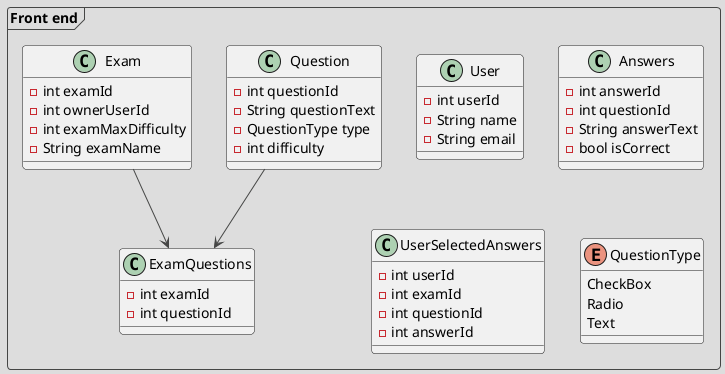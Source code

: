 @startuml ADOPSE_uml
!theme toy
frame "Front end" {
  class User {
    -int userId
    -String name
    -String email
  }
  class Question {
    -int questionId
    -String questionText
    -QuestionType type
    -int difficulty
  }
  class Exam {
    -int examId
    -int ownerUserId
    -int examMaxDifficulty
    -String examName
  }
  class ExamQuestions {
    -int examId
    -int questionId
  }
  class Answers {
    -int answerId
    -int questionId
    -String answerText
    -bool isCorrect
  }
  class UserSelectedAnswers {
    -int userId
    -int examId
    -int questionId
    -int answerId
  }
  Exam --> ExamQuestions
  Question --> ExamQuestions
  enum QuestionType {
    CheckBox
    Radio
    Text
  }
}
@enduml